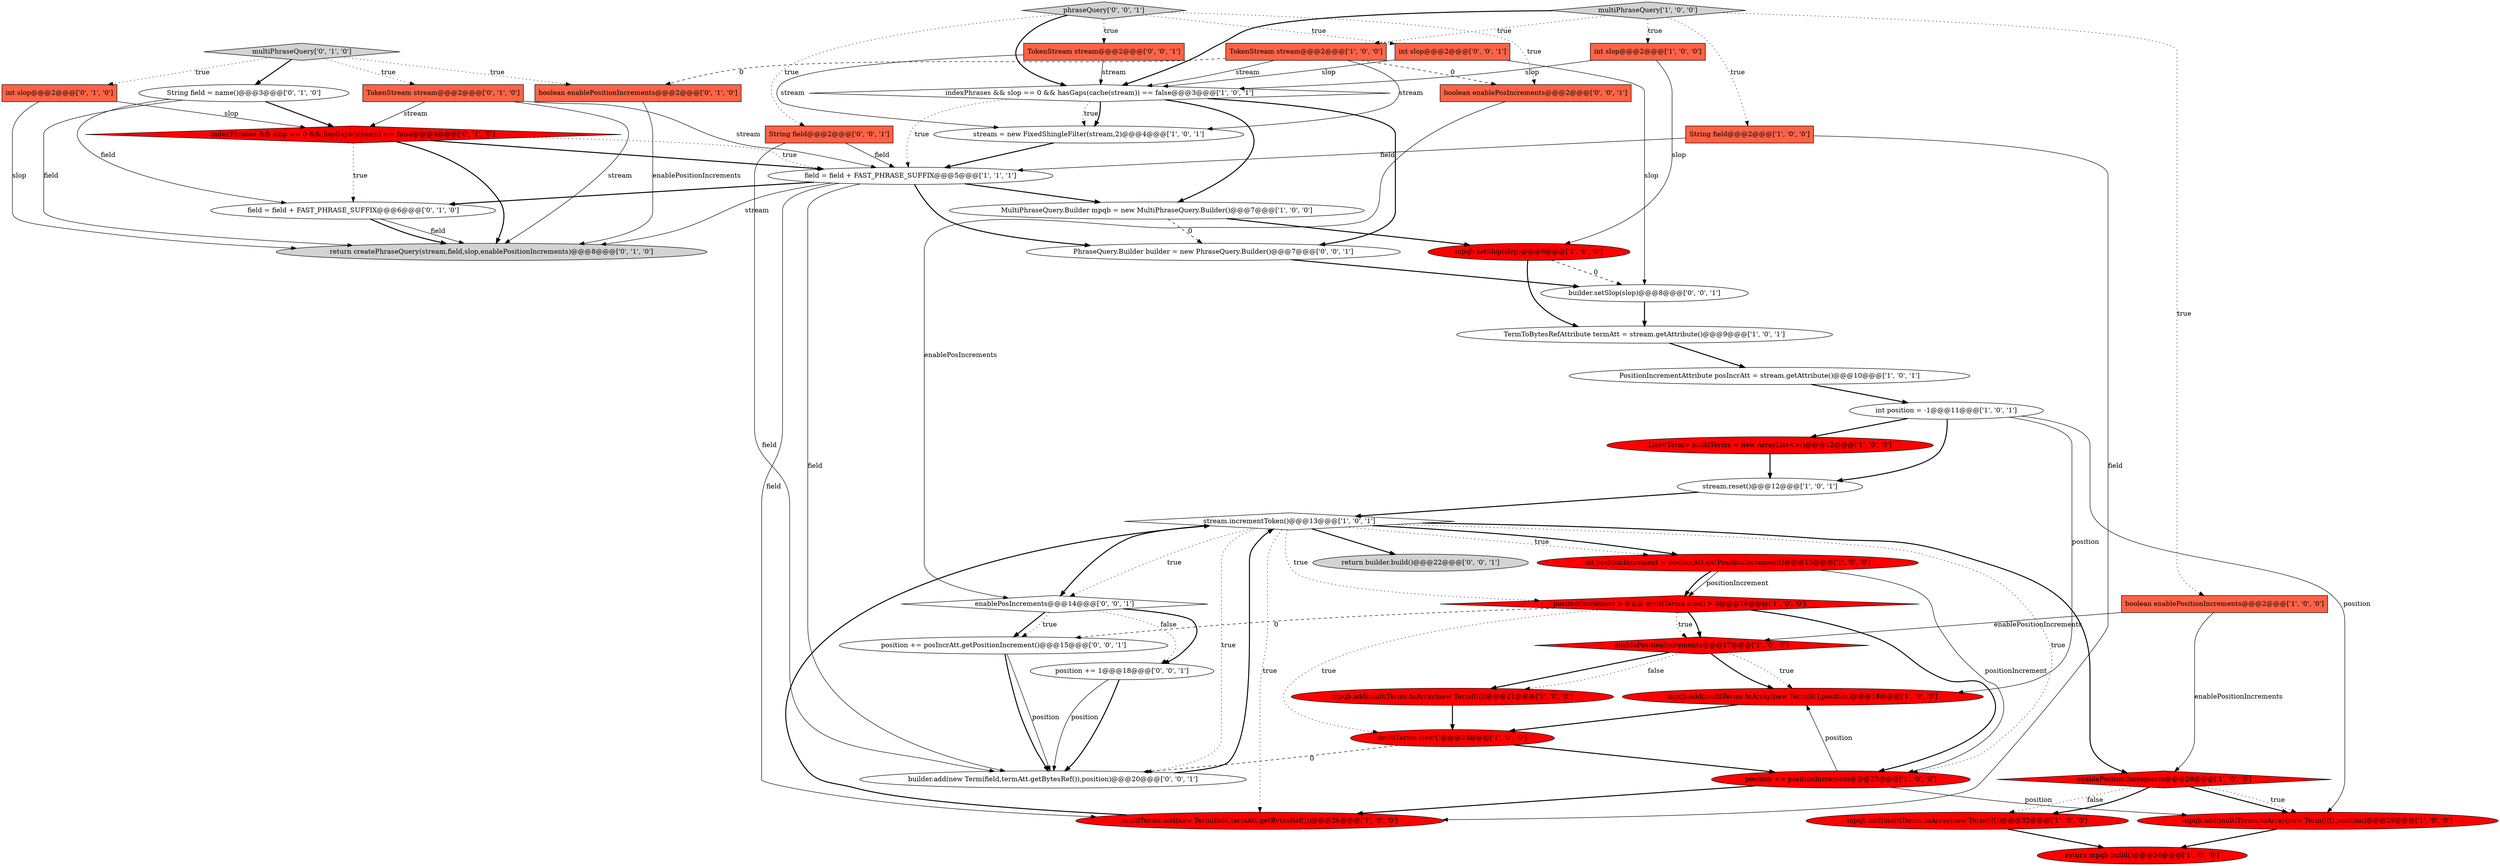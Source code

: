 digraph {
10 [style = filled, label = "int slop@@@2@@@['1', '0', '0']", fillcolor = tomato, shape = box image = "AAA0AAABBB1BBB"];
21 [style = filled, label = "stream = new FixedShingleFilter(stream,2)@@@4@@@['1', '0', '1']", fillcolor = white, shape = ellipse image = "AAA0AAABBB1BBB"];
26 [style = filled, label = "mpqb.add(multiTerms.toArray(new Term((((),position)@@@29@@@['1', '0', '0']", fillcolor = red, shape = ellipse image = "AAA1AAABBB1BBB"];
20 [style = filled, label = "TokenStream stream@@@2@@@['1', '0', '0']", fillcolor = tomato, shape = box image = "AAA1AAABBB1BBB"];
9 [style = filled, label = "List<Term> multiTerms = new ArrayList<>()@@@12@@@['1', '0', '0']", fillcolor = red, shape = ellipse image = "AAA1AAABBB1BBB"];
17 [style = filled, label = "String field@@@2@@@['1', '0', '0']", fillcolor = tomato, shape = box image = "AAA0AAABBB1BBB"];
34 [style = filled, label = "field = field + FAST_PHRASE_SUFFIX@@@6@@@['0', '1', '0']", fillcolor = white, shape = ellipse image = "AAA0AAABBB2BBB"];
30 [style = filled, label = "String field = name()@@@3@@@['0', '1', '0']", fillcolor = white, shape = ellipse image = "AAA0AAABBB2BBB"];
36 [style = filled, label = "return builder.build()@@@22@@@['0', '0', '1']", fillcolor = lightgray, shape = ellipse image = "AAA0AAABBB3BBB"];
42 [style = filled, label = "String field@@@2@@@['0', '0', '1']", fillcolor = tomato, shape = box image = "AAA0AAABBB3BBB"];
7 [style = filled, label = "enablePositionIncrements@@@17@@@['1', '0', '0']", fillcolor = red, shape = diamond image = "AAA1AAABBB1BBB"];
2 [style = filled, label = "indexPhrases && slop == 0 && hasGaps(cache(stream)) == false@@@3@@@['1', '0', '1']", fillcolor = white, shape = diamond image = "AAA0AAABBB1BBB"];
5 [style = filled, label = "MultiPhraseQuery.Builder mpqb = new MultiPhraseQuery.Builder()@@@7@@@['1', '0', '0']", fillcolor = white, shape = ellipse image = "AAA0AAABBB1BBB"];
18 [style = filled, label = "boolean enablePositionIncrements@@@2@@@['1', '0', '0']", fillcolor = tomato, shape = box image = "AAA0AAABBB1BBB"];
13 [style = filled, label = "mpqb.add(multiTerms.toArray(new Term((((),position)@@@18@@@['1', '0', '0']", fillcolor = red, shape = ellipse image = "AAA1AAABBB1BBB"];
47 [style = filled, label = "position += 1@@@18@@@['0', '0', '1']", fillcolor = white, shape = ellipse image = "AAA0AAABBB3BBB"];
4 [style = filled, label = "return mpqb.build()@@@34@@@['1', '0', '0']", fillcolor = red, shape = ellipse image = "AAA1AAABBB1BBB"];
11 [style = filled, label = "mpqb.add(multiTerms.toArray(new Term(((())@@@21@@@['1', '0', '0']", fillcolor = red, shape = ellipse image = "AAA1AAABBB1BBB"];
22 [style = filled, label = "multiPhraseQuery['1', '0', '0']", fillcolor = lightgray, shape = diamond image = "AAA0AAABBB1BBB"];
32 [style = filled, label = "TokenStream stream@@@2@@@['0', '1', '0']", fillcolor = tomato, shape = box image = "AAA0AAABBB2BBB"];
16 [style = filled, label = "enablePositionIncrements@@@28@@@['1', '0', '0']", fillcolor = red, shape = diamond image = "AAA1AAABBB1BBB"];
44 [style = filled, label = "phraseQuery['0', '0', '1']", fillcolor = lightgray, shape = diamond image = "AAA0AAABBB3BBB"];
43 [style = filled, label = "boolean enablePosIncrements@@@2@@@['0', '0', '1']", fillcolor = tomato, shape = box image = "AAA0AAABBB3BBB"];
12 [style = filled, label = "positionIncrement > 0 && multiTerms.size() > 0@@@16@@@['1', '0', '0']", fillcolor = red, shape = diamond image = "AAA1AAABBB1BBB"];
40 [style = filled, label = "builder.setSlop(slop)@@@8@@@['0', '0', '1']", fillcolor = white, shape = ellipse image = "AAA0AAABBB3BBB"];
23 [style = filled, label = "int position = -1@@@11@@@['1', '0', '1']", fillcolor = white, shape = ellipse image = "AAA0AAABBB1BBB"];
45 [style = filled, label = "PhraseQuery.Builder builder = new PhraseQuery.Builder()@@@7@@@['0', '0', '1']", fillcolor = white, shape = ellipse image = "AAA0AAABBB3BBB"];
28 [style = filled, label = "int slop@@@2@@@['0', '1', '0']", fillcolor = tomato, shape = box image = "AAA0AAABBB2BBB"];
29 [style = filled, label = "return createPhraseQuery(stream,field,slop,enablePositionIncrements)@@@8@@@['0', '1', '0']", fillcolor = lightgray, shape = ellipse image = "AAA0AAABBB2BBB"];
41 [style = filled, label = "position += posIncrAtt.getPositionIncrement()@@@15@@@['0', '0', '1']", fillcolor = white, shape = ellipse image = "AAA0AAABBB3BBB"];
24 [style = filled, label = "TermToBytesRefAttribute termAtt = stream.getAttribute()@@@9@@@['1', '0', '1']", fillcolor = white, shape = ellipse image = "AAA0AAABBB1BBB"];
37 [style = filled, label = "TokenStream stream@@@2@@@['0', '0', '1']", fillcolor = tomato, shape = box image = "AAA0AAABBB3BBB"];
6 [style = filled, label = "multiTerms.clear()@@@23@@@['1', '0', '0']", fillcolor = red, shape = ellipse image = "AAA1AAABBB1BBB"];
33 [style = filled, label = "multiPhraseQuery['0', '1', '0']", fillcolor = lightgray, shape = diamond image = "AAA0AAABBB2BBB"];
19 [style = filled, label = "stream.reset()@@@12@@@['1', '0', '1']", fillcolor = white, shape = ellipse image = "AAA0AAABBB1BBB"];
39 [style = filled, label = "builder.add(new Term(field,termAtt.getBytesRef()),position)@@@20@@@['0', '0', '1']", fillcolor = white, shape = ellipse image = "AAA0AAABBB3BBB"];
38 [style = filled, label = "int slop@@@2@@@['0', '0', '1']", fillcolor = tomato, shape = box image = "AAA0AAABBB3BBB"];
35 [style = filled, label = "boolean enablePositionIncrements@@@2@@@['0', '1', '0']", fillcolor = tomato, shape = box image = "AAA1AAABBB2BBB"];
3 [style = filled, label = "stream.incrementToken()@@@13@@@['1', '0', '1']", fillcolor = white, shape = diamond image = "AAA0AAABBB1BBB"];
14 [style = filled, label = "int positionIncrement = posIncrAtt.getPositionIncrement()@@@15@@@['1', '0', '0']", fillcolor = red, shape = ellipse image = "AAA1AAABBB1BBB"];
15 [style = filled, label = "mpqb.setSlop(slop)@@@8@@@['1', '0', '0']", fillcolor = red, shape = ellipse image = "AAA1AAABBB1BBB"];
0 [style = filled, label = "PositionIncrementAttribute posIncrAtt = stream.getAttribute()@@@10@@@['1', '0', '1']", fillcolor = white, shape = ellipse image = "AAA0AAABBB1BBB"];
46 [style = filled, label = "enablePosIncrements@@@14@@@['0', '0', '1']", fillcolor = white, shape = diamond image = "AAA0AAABBB3BBB"];
8 [style = filled, label = "field = field + FAST_PHRASE_SUFFIX@@@5@@@['1', '1', '1']", fillcolor = white, shape = ellipse image = "AAA0AAABBB1BBB"];
31 [style = filled, label = "indexPhrases && slop == 0 && hasGaps(stream) == false@@@4@@@['0', '1', '0']", fillcolor = red, shape = diamond image = "AAA1AAABBB2BBB"];
25 [style = filled, label = "mpqb.add(multiTerms.toArray(new Term(((())@@@32@@@['1', '0', '0']", fillcolor = red, shape = ellipse image = "AAA1AAABBB1BBB"];
1 [style = filled, label = "position += positionIncrement@@@25@@@['1', '0', '0']", fillcolor = red, shape = ellipse image = "AAA1AAABBB1BBB"];
27 [style = filled, label = "multiTerms.add(new Term(field,termAtt.getBytesRef()))@@@26@@@['1', '0', '0']", fillcolor = red, shape = ellipse image = "AAA1AAABBB1BBB"];
20->2 [style = solid, label="stream"];
18->16 [style = solid, label="enablePositionIncrements"];
33->28 [style = dotted, label="true"];
1->27 [style = bold, label=""];
21->8 [style = bold, label=""];
5->15 [style = bold, label=""];
28->31 [style = solid, label="slop"];
14->1 [style = solid, label="positionIncrement"];
3->16 [style = bold, label=""];
15->40 [style = dashed, label="0"];
42->39 [style = solid, label="field"];
12->7 [style = bold, label=""];
8->29 [style = solid, label="stream"];
3->27 [style = dotted, label="true"];
20->35 [style = dashed, label="0"];
3->36 [style = bold, label=""];
10->2 [style = solid, label="slop"];
33->35 [style = dotted, label="true"];
18->7 [style = solid, label="enablePositionIncrements"];
37->2 [style = solid, label="stream"];
17->8 [style = solid, label="field"];
28->29 [style = solid, label="slop"];
31->34 [style = dotted, label="true"];
32->31 [style = solid, label="stream"];
40->24 [style = bold, label=""];
10->15 [style = solid, label="slop"];
19->3 [style = bold, label=""];
32->8 [style = solid, label="stream"];
2->8 [style = dotted, label="true"];
1->26 [style = solid, label="position"];
42->8 [style = solid, label="field"];
8->34 [style = bold, label=""];
44->2 [style = bold, label=""];
3->46 [style = bold, label=""];
7->11 [style = bold, label=""];
33->32 [style = dotted, label="true"];
44->43 [style = dotted, label="true"];
24->0 [style = bold, label=""];
7->13 [style = dotted, label="true"];
16->26 [style = bold, label=""];
31->29 [style = bold, label=""];
44->37 [style = dotted, label="true"];
7->11 [style = dotted, label="false"];
2->21 [style = dotted, label="true"];
47->39 [style = bold, label=""];
12->1 [style = bold, label=""];
26->4 [style = bold, label=""];
37->21 [style = solid, label="stream"];
46->41 [style = bold, label=""];
8->39 [style = solid, label="field"];
22->20 [style = dotted, label="true"];
0->23 [style = bold, label=""];
44->42 [style = dotted, label="true"];
12->6 [style = dotted, label="true"];
32->29 [style = solid, label="stream"];
2->21 [style = bold, label=""];
5->45 [style = dashed, label="0"];
44->38 [style = dotted, label="true"];
33->30 [style = bold, label=""];
12->7 [style = dotted, label="true"];
3->1 [style = dotted, label="true"];
34->29 [style = bold, label=""];
17->27 [style = solid, label="field"];
23->13 [style = solid, label="position"];
22->18 [style = dotted, label="true"];
22->2 [style = bold, label=""];
30->29 [style = solid, label="field"];
20->21 [style = solid, label="stream"];
31->8 [style = dotted, label="true"];
3->14 [style = dotted, label="true"];
12->41 [style = dashed, label="0"];
6->1 [style = bold, label=""];
46->47 [style = dotted, label="false"];
3->46 [style = dotted, label="true"];
30->31 [style = bold, label=""];
8->45 [style = bold, label=""];
23->19 [style = bold, label=""];
2->45 [style = bold, label=""];
9->19 [style = bold, label=""];
38->2 [style = solid, label="slop"];
13->6 [style = bold, label=""];
20->43 [style = dashed, label="0"];
31->8 [style = bold, label=""];
45->40 [style = bold, label=""];
2->5 [style = bold, label=""];
35->29 [style = solid, label="enablePositionIncrements"];
7->13 [style = bold, label=""];
22->10 [style = dotted, label="true"];
11->6 [style = bold, label=""];
3->14 [style = bold, label=""];
27->3 [style = bold, label=""];
43->46 [style = solid, label="enablePosIncrements"];
38->40 [style = solid, label="slop"];
16->25 [style = dotted, label="false"];
25->4 [style = bold, label=""];
39->3 [style = bold, label=""];
41->39 [style = solid, label="position"];
16->25 [style = bold, label=""];
14->12 [style = solid, label="positionIncrement"];
46->41 [style = dotted, label="true"];
46->47 [style = bold, label=""];
34->29 [style = solid, label="field"];
16->26 [style = dotted, label="true"];
30->34 [style = solid, label="field"];
8->5 [style = bold, label=""];
23->26 [style = solid, label="position"];
3->39 [style = dotted, label="true"];
3->12 [style = dotted, label="true"];
8->27 [style = solid, label="field"];
15->24 [style = bold, label=""];
14->12 [style = bold, label=""];
47->39 [style = solid, label="position"];
22->17 [style = dotted, label="true"];
41->39 [style = bold, label=""];
1->13 [style = solid, label="position"];
23->9 [style = bold, label=""];
6->39 [style = dashed, label="0"];
}
